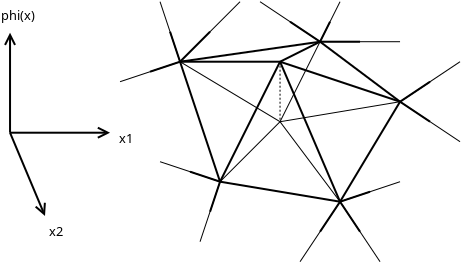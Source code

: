 <?xml version="1.0" encoding="UTF-8"?>
<dia:diagram xmlns:dia="http://www.lysator.liu.se/~alla/dia/">
  <dia:layer name="Bakgrund" visible="true" connectable="true" active="true">
    <dia:object type="Standard - Line" version="0" id="O0">
      <dia:attribute name="obj_pos">
        <dia:point val="0,0"/>
      </dia:attribute>
      <dia:attribute name="obj_bb">
        <dia:rectangle val="-0.331,-5.05;0.331,0.05"/>
      </dia:attribute>
      <dia:attribute name="conn_endpoints">
        <dia:point val="0,0"/>
        <dia:point val="0,-5"/>
      </dia:attribute>
      <dia:attribute name="numcp">
        <dia:int val="1"/>
      </dia:attribute>
      <dia:attribute name="end_arrow">
        <dia:enum val="1"/>
      </dia:attribute>
      <dia:attribute name="end_arrow_length">
        <dia:real val="0.5"/>
      </dia:attribute>
      <dia:attribute name="end_arrow_width">
        <dia:real val="0.5"/>
      </dia:attribute>
    </dia:object>
    <dia:object type="Standard - Line" version="0" id="O1">
      <dia:attribute name="obj_pos">
        <dia:point val="0,0"/>
      </dia:attribute>
      <dia:attribute name="obj_bb">
        <dia:rectangle val="-0.05,-0.331;5.05,0.331"/>
      </dia:attribute>
      <dia:attribute name="conn_endpoints">
        <dia:point val="0,0"/>
        <dia:point val="5,0"/>
      </dia:attribute>
      <dia:attribute name="numcp">
        <dia:int val="1"/>
      </dia:attribute>
      <dia:attribute name="end_arrow">
        <dia:enum val="1"/>
      </dia:attribute>
      <dia:attribute name="end_arrow_length">
        <dia:real val="0.5"/>
      </dia:attribute>
      <dia:attribute name="end_arrow_width">
        <dia:real val="0.5"/>
      </dia:attribute>
    </dia:object>
    <dia:object type="Standard - Line" version="0" id="O2">
      <dia:attribute name="obj_pos">
        <dia:point val="0,0"/>
      </dia:attribute>
      <dia:attribute name="obj_bb">
        <dia:rectangle val="-0.065,-0.065;1.814,4.23"/>
      </dia:attribute>
      <dia:attribute name="conn_endpoints">
        <dia:point val="0,0"/>
        <dia:point val="1.748,4.164"/>
      </dia:attribute>
      <dia:attribute name="numcp">
        <dia:int val="1"/>
      </dia:attribute>
      <dia:attribute name="end_arrow">
        <dia:enum val="1"/>
      </dia:attribute>
      <dia:attribute name="end_arrow_length">
        <dia:real val="0.5"/>
      </dia:attribute>
      <dia:attribute name="end_arrow_width">
        <dia:real val="0.5"/>
      </dia:attribute>
    </dia:object>
    <dia:object type="Standard - Line" version="0" id="O3">
      <dia:attribute name="obj_pos">
        <dia:point val="10.5,2.45"/>
      </dia:attribute>
      <dia:attribute name="obj_bb">
        <dia:rectangle val="9.468,2.418;10.532,5.482"/>
      </dia:attribute>
      <dia:attribute name="conn_endpoints">
        <dia:point val="10.5,2.45"/>
        <dia:point val="9.5,5.45"/>
      </dia:attribute>
      <dia:attribute name="numcp">
        <dia:int val="1"/>
      </dia:attribute>
      <dia:attribute name="line_width">
        <dia:real val="0.05"/>
      </dia:attribute>
    </dia:object>
    <dia:object type="Standard - Line" version="0" id="O4">
      <dia:attribute name="obj_pos">
        <dia:point val="10.5,2.45"/>
      </dia:attribute>
      <dia:attribute name="obj_bb">
        <dia:rectangle val="7.468,1.418;10.532,2.482"/>
      </dia:attribute>
      <dia:attribute name="conn_endpoints">
        <dia:point val="10.5,2.45"/>
        <dia:point val="7.5,1.45"/>
      </dia:attribute>
      <dia:attribute name="numcp">
        <dia:int val="1"/>
      </dia:attribute>
      <dia:attribute name="line_width">
        <dia:real val="0.05"/>
      </dia:attribute>
    </dia:object>
    <dia:object type="Standard - Line" version="0" id="O5">
      <dia:attribute name="obj_pos">
        <dia:point val="19.5,-1.55"/>
      </dia:attribute>
      <dia:attribute name="obj_bb">
        <dia:rectangle val="13.471,-1.579;19.529,-0.521"/>
      </dia:attribute>
      <dia:attribute name="conn_endpoints">
        <dia:point val="19.5,-1.55"/>
        <dia:point val="13.5,-0.55"/>
      </dia:attribute>
      <dia:attribute name="numcp">
        <dia:int val="1"/>
      </dia:attribute>
      <dia:attribute name="line_width">
        <dia:real val="0.05"/>
      </dia:attribute>
    </dia:object>
    <dia:object type="Standard - Line" version="0" id="O6">
      <dia:attribute name="obj_pos">
        <dia:point val="16.5,3.45"/>
      </dia:attribute>
      <dia:attribute name="obj_bb">
        <dia:rectangle val="13.465,-0.585;16.535,3.485"/>
      </dia:attribute>
      <dia:attribute name="conn_endpoints">
        <dia:point val="16.5,3.45"/>
        <dia:point val="13.5,-0.55"/>
      </dia:attribute>
      <dia:attribute name="numcp">
        <dia:int val="1"/>
      </dia:attribute>
      <dia:attribute name="line_width">
        <dia:real val="0.05"/>
      </dia:attribute>
    </dia:object>
    <dia:object type="Standard - Line" version="0" id="O7">
      <dia:attribute name="obj_pos">
        <dia:point val="10.5,2.45"/>
      </dia:attribute>
      <dia:attribute name="obj_bb">
        <dia:rectangle val="10.465,-0.585;13.535,2.485"/>
      </dia:attribute>
      <dia:attribute name="conn_endpoints">
        <dia:point val="10.5,2.45"/>
        <dia:point val="13.5,-0.55"/>
      </dia:attribute>
      <dia:attribute name="numcp">
        <dia:int val="1"/>
      </dia:attribute>
      <dia:attribute name="line_width">
        <dia:real val="0.05"/>
      </dia:attribute>
    </dia:object>
    <dia:object type="Standard - Line" version="0" id="O8">
      <dia:attribute name="obj_pos">
        <dia:point val="8.5,-3.55"/>
      </dia:attribute>
      <dia:attribute name="obj_bb">
        <dia:rectangle val="8.466,-3.584;13.534,-0.516"/>
      </dia:attribute>
      <dia:attribute name="conn_endpoints">
        <dia:point val="8.5,-3.55"/>
        <dia:point val="13.5,-0.55"/>
      </dia:attribute>
      <dia:attribute name="numcp">
        <dia:int val="1"/>
      </dia:attribute>
      <dia:attribute name="line_width">
        <dia:real val="0.05"/>
      </dia:attribute>
    </dia:object>
    <dia:object type="Standard - Line" version="0" id="O9">
      <dia:attribute name="obj_pos">
        <dia:point val="15.5,-4.55"/>
      </dia:attribute>
      <dia:attribute name="obj_bb">
        <dia:rectangle val="13.466,-4.584;15.534,-0.516"/>
      </dia:attribute>
      <dia:attribute name="conn_endpoints">
        <dia:point val="15.5,-4.55"/>
        <dia:point val="13.5,-0.55"/>
      </dia:attribute>
      <dia:attribute name="numcp">
        <dia:int val="1"/>
      </dia:attribute>
      <dia:attribute name="line_width">
        <dia:real val="0.05"/>
      </dia:attribute>
    </dia:object>
    <dia:object type="Standard - Line" version="0" id="O10">
      <dia:attribute name="obj_pos">
        <dia:point val="19.5,-1.55"/>
      </dia:attribute>
      <dia:attribute name="obj_bb">
        <dia:rectangle val="19.465,-3.585;22.535,-1.515"/>
      </dia:attribute>
      <dia:attribute name="conn_endpoints">
        <dia:point val="19.5,-1.55"/>
        <dia:point val="22.5,-3.55"/>
      </dia:attribute>
      <dia:attribute name="numcp">
        <dia:int val="1"/>
      </dia:attribute>
      <dia:attribute name="line_width">
        <dia:real val="0.05"/>
      </dia:attribute>
    </dia:object>
    <dia:object type="Standard - Line" version="0" id="O11">
      <dia:attribute name="obj_pos">
        <dia:point val="19.5,-1.55"/>
      </dia:attribute>
      <dia:attribute name="obj_bb">
        <dia:rectangle val="19.465,-1.585;22.535,0.485"/>
      </dia:attribute>
      <dia:attribute name="conn_endpoints">
        <dia:point val="19.5,-1.55"/>
        <dia:point val="22.5,0.45"/>
      </dia:attribute>
      <dia:attribute name="numcp">
        <dia:int val="1"/>
      </dia:attribute>
      <dia:attribute name="line_width">
        <dia:real val="0.05"/>
      </dia:attribute>
    </dia:object>
    <dia:object type="Standard - Line" version="0" id="O12">
      <dia:attribute name="obj_pos">
        <dia:point val="16.5,3.45"/>
      </dia:attribute>
      <dia:attribute name="obj_bb">
        <dia:rectangle val="16.468,2.418;19.532,3.482"/>
      </dia:attribute>
      <dia:attribute name="conn_endpoints">
        <dia:point val="16.5,3.45"/>
        <dia:point val="19.5,2.45"/>
      </dia:attribute>
      <dia:attribute name="numcp">
        <dia:int val="1"/>
      </dia:attribute>
      <dia:attribute name="line_width">
        <dia:real val="0.05"/>
      </dia:attribute>
    </dia:object>
    <dia:object type="Standard - Line" version="0" id="O13">
      <dia:attribute name="obj_pos">
        <dia:point val="16.5,3.45"/>
      </dia:attribute>
      <dia:attribute name="obj_bb">
        <dia:rectangle val="16.465,3.415;18.535,6.485"/>
      </dia:attribute>
      <dia:attribute name="conn_endpoints">
        <dia:point val="16.5,3.45"/>
        <dia:point val="18.5,6.45"/>
      </dia:attribute>
      <dia:attribute name="numcp">
        <dia:int val="1"/>
      </dia:attribute>
      <dia:attribute name="line_width">
        <dia:real val="0.05"/>
      </dia:attribute>
    </dia:object>
    <dia:object type="Standard - Line" version="0" id="O14">
      <dia:attribute name="obj_pos">
        <dia:point val="16.5,3.45"/>
      </dia:attribute>
      <dia:attribute name="obj_bb">
        <dia:rectangle val="14.465,3.415;16.535,6.485"/>
      </dia:attribute>
      <dia:attribute name="conn_endpoints">
        <dia:point val="16.5,3.45"/>
        <dia:point val="14.5,6.45"/>
      </dia:attribute>
      <dia:attribute name="numcp">
        <dia:int val="1"/>
      </dia:attribute>
      <dia:attribute name="line_width">
        <dia:real val="0.05"/>
      </dia:attribute>
    </dia:object>
    <dia:object type="Standard - Line" version="0" id="O15">
      <dia:attribute name="obj_pos">
        <dia:point val="8.5,-3.55"/>
      </dia:attribute>
      <dia:attribute name="obj_bb">
        <dia:rectangle val="5.468,-3.582;8.532,-2.518"/>
      </dia:attribute>
      <dia:attribute name="conn_endpoints">
        <dia:point val="8.5,-3.55"/>
        <dia:point val="5.5,-2.55"/>
      </dia:attribute>
      <dia:attribute name="numcp">
        <dia:int val="1"/>
      </dia:attribute>
      <dia:attribute name="line_width">
        <dia:real val="0.05"/>
      </dia:attribute>
    </dia:object>
    <dia:object type="Standard - Line" version="0" id="O16">
      <dia:attribute name="obj_pos">
        <dia:point val="8.5,-3.55"/>
      </dia:attribute>
      <dia:attribute name="obj_bb">
        <dia:rectangle val="7.468,-6.582;8.532,-3.518"/>
      </dia:attribute>
      <dia:attribute name="conn_endpoints">
        <dia:point val="8.5,-3.55"/>
        <dia:point val="7.5,-6.55"/>
      </dia:attribute>
      <dia:attribute name="numcp">
        <dia:int val="1"/>
      </dia:attribute>
      <dia:attribute name="line_width">
        <dia:real val="0.05"/>
      </dia:attribute>
    </dia:object>
    <dia:object type="Standard - Line" version="0" id="O17">
      <dia:attribute name="obj_pos">
        <dia:point val="8.5,-3.55"/>
      </dia:attribute>
      <dia:attribute name="obj_bb">
        <dia:rectangle val="8.465,-6.585;11.535,-3.515"/>
      </dia:attribute>
      <dia:attribute name="conn_endpoints">
        <dia:point val="8.5,-3.55"/>
        <dia:point val="11.5,-6.55"/>
      </dia:attribute>
      <dia:attribute name="numcp">
        <dia:int val="1"/>
      </dia:attribute>
      <dia:attribute name="line_width">
        <dia:real val="0.05"/>
      </dia:attribute>
    </dia:object>
    <dia:object type="Standard - Line" version="0" id="O18">
      <dia:attribute name="obj_pos">
        <dia:point val="15.5,-4.55"/>
      </dia:attribute>
      <dia:attribute name="obj_bb">
        <dia:rectangle val="12.465,-6.585;15.535,-4.515"/>
      </dia:attribute>
      <dia:attribute name="conn_endpoints">
        <dia:point val="15.5,-4.55"/>
        <dia:point val="12.5,-6.55"/>
      </dia:attribute>
      <dia:attribute name="numcp">
        <dia:int val="1"/>
      </dia:attribute>
      <dia:attribute name="line_width">
        <dia:real val="0.05"/>
      </dia:attribute>
    </dia:object>
    <dia:object type="Standard - Line" version="0" id="O19">
      <dia:attribute name="obj_pos">
        <dia:point val="15.5,-4.55"/>
      </dia:attribute>
      <dia:attribute name="obj_bb">
        <dia:rectangle val="15.475,-4.575;19.525,-4.525"/>
      </dia:attribute>
      <dia:attribute name="conn_endpoints">
        <dia:point val="15.5,-4.55"/>
        <dia:point val="19.5,-4.55"/>
      </dia:attribute>
      <dia:attribute name="numcp">
        <dia:int val="1"/>
      </dia:attribute>
      <dia:attribute name="line_width">
        <dia:real val="0.05"/>
      </dia:attribute>
    </dia:object>
    <dia:object type="Standard - Line" version="0" id="O20">
      <dia:attribute name="obj_pos">
        <dia:point val="15.5,-4.55"/>
      </dia:attribute>
      <dia:attribute name="obj_bb">
        <dia:rectangle val="15.466,-6.584;16.534,-4.516"/>
      </dia:attribute>
      <dia:attribute name="conn_endpoints">
        <dia:point val="15.5,-4.55"/>
        <dia:point val="16.5,-6.55"/>
      </dia:attribute>
      <dia:attribute name="numcp">
        <dia:int val="1"/>
      </dia:attribute>
      <dia:attribute name="line_width">
        <dia:real val="0.05"/>
      </dia:attribute>
    </dia:object>
    <dia:object type="Standard - Line" version="0" id="O21">
      <dia:attribute name="obj_pos">
        <dia:point val="10.5,2.45"/>
      </dia:attribute>
      <dia:attribute name="obj_bb">
        <dia:rectangle val="10.433,-3.617;13.567,2.517"/>
      </dia:attribute>
      <dia:attribute name="conn_endpoints">
        <dia:point val="10.5,2.45"/>
        <dia:point val="13.5,-3.55"/>
      </dia:attribute>
      <dia:attribute name="numcp">
        <dia:int val="1"/>
      </dia:attribute>
    </dia:object>
    <dia:object type="Standard - Line" version="0" id="O22">
      <dia:attribute name="obj_pos">
        <dia:point val="13.5,-3.55"/>
      </dia:attribute>
      <dia:attribute name="obj_bb">
        <dia:rectangle val="13.434,-3.616;16.566,3.516"/>
      </dia:attribute>
      <dia:attribute name="conn_endpoints">
        <dia:point val="13.5,-3.55"/>
        <dia:point val="16.5,3.45"/>
      </dia:attribute>
      <dia:attribute name="numcp">
        <dia:int val="1"/>
      </dia:attribute>
    </dia:object>
    <dia:object type="Standard - Line" version="0" id="O23">
      <dia:attribute name="obj_pos">
        <dia:point val="13.5,-3.55"/>
      </dia:attribute>
      <dia:attribute name="obj_bb">
        <dia:rectangle val="13.437,-3.613;19.563,-1.487"/>
      </dia:attribute>
      <dia:attribute name="conn_endpoints">
        <dia:point val="13.5,-3.55"/>
        <dia:point val="19.5,-1.55"/>
      </dia:attribute>
      <dia:attribute name="numcp">
        <dia:int val="1"/>
      </dia:attribute>
    </dia:object>
    <dia:object type="Standard - Line" version="0" id="O24">
      <dia:attribute name="obj_pos">
        <dia:point val="13.5,-3.55"/>
      </dia:attribute>
      <dia:attribute name="obj_bb">
        <dia:rectangle val="13.433,-4.617;15.567,-3.483"/>
      </dia:attribute>
      <dia:attribute name="conn_endpoints">
        <dia:point val="13.5,-3.55"/>
        <dia:point val="15.5,-4.55"/>
      </dia:attribute>
      <dia:attribute name="numcp">
        <dia:int val="1"/>
      </dia:attribute>
    </dia:object>
    <dia:object type="Standard - Line" version="0" id="O25">
      <dia:attribute name="obj_pos">
        <dia:point val="13.5,-3.55"/>
      </dia:attribute>
      <dia:attribute name="obj_bb">
        <dia:rectangle val="8.45,-3.6;13.55,-3.5"/>
      </dia:attribute>
      <dia:attribute name="conn_endpoints">
        <dia:point val="13.5,-3.55"/>
        <dia:point val="8.5,-3.55"/>
      </dia:attribute>
      <dia:attribute name="numcp">
        <dia:int val="1"/>
      </dia:attribute>
    </dia:object>
    <dia:object type="Standard - Line" version="0" id="O26">
      <dia:attribute name="obj_pos">
        <dia:point val="8.5,-3.55"/>
      </dia:attribute>
      <dia:attribute name="obj_bb">
        <dia:rectangle val="8.429,-5.121;10.071,-3.479"/>
      </dia:attribute>
      <dia:attribute name="conn_endpoints">
        <dia:point val="8.5,-3.55"/>
        <dia:point val="10.0,-5.05"/>
      </dia:attribute>
      <dia:attribute name="numcp">
        <dia:int val="1"/>
      </dia:attribute>
      <dia:connections>
        <dia:connection handle="1" to="O17" connection="0"/>
      </dia:connections>
    </dia:object>
    <dia:object type="Standard - Line" version="0" id="O27">
      <dia:attribute name="obj_pos">
        <dia:point val="8.5,-3.55"/>
      </dia:attribute>
      <dia:attribute name="obj_bb">
        <dia:rectangle val="7.937,-5.113;8.563,-3.487"/>
      </dia:attribute>
      <dia:attribute name="conn_endpoints">
        <dia:point val="8.5,-3.55"/>
        <dia:point val="8.0,-5.05"/>
      </dia:attribute>
      <dia:attribute name="numcp">
        <dia:int val="1"/>
      </dia:attribute>
      <dia:connections>
        <dia:connection handle="1" to="O16" connection="0"/>
      </dia:connections>
    </dia:object>
    <dia:object type="Standard - Line" version="0" id="O28">
      <dia:attribute name="obj_pos">
        <dia:point val="8.5,-3.55"/>
      </dia:attribute>
      <dia:attribute name="obj_bb">
        <dia:rectangle val="6.937,-3.613;8.563,-2.987"/>
      </dia:attribute>
      <dia:attribute name="conn_endpoints">
        <dia:point val="8.5,-3.55"/>
        <dia:point val="7.0,-3.05"/>
      </dia:attribute>
      <dia:attribute name="numcp">
        <dia:int val="1"/>
      </dia:attribute>
      <dia:connections>
        <dia:connection handle="1" to="O15" connection="0"/>
      </dia:connections>
    </dia:object>
    <dia:object type="Standard - Line" version="0" id="O29">
      <dia:attribute name="obj_pos">
        <dia:point val="10.5,2.45"/>
      </dia:attribute>
      <dia:attribute name="obj_bb">
        <dia:rectangle val="8.937,1.887;10.563,2.513"/>
      </dia:attribute>
      <dia:attribute name="conn_endpoints">
        <dia:point val="10.5,2.45"/>
        <dia:point val="9.0,1.95"/>
      </dia:attribute>
      <dia:attribute name="numcp">
        <dia:int val="1"/>
      </dia:attribute>
      <dia:connections>
        <dia:connection handle="1" to="O4" connection="0"/>
      </dia:connections>
    </dia:object>
    <dia:object type="Standard - Line" version="0" id="O30">
      <dia:attribute name="obj_pos">
        <dia:point val="10.5,2.45"/>
      </dia:attribute>
      <dia:attribute name="obj_bb">
        <dia:rectangle val="9.937,2.387;10.563,4.013"/>
      </dia:attribute>
      <dia:attribute name="conn_endpoints">
        <dia:point val="10.5,2.45"/>
        <dia:point val="10.0,3.95"/>
      </dia:attribute>
      <dia:attribute name="numcp">
        <dia:int val="1"/>
      </dia:attribute>
      <dia:connections>
        <dia:connection handle="1" to="O3" connection="0"/>
      </dia:connections>
    </dia:object>
    <dia:object type="Standard - Line" version="0" id="O31">
      <dia:attribute name="obj_pos">
        <dia:point val="16.5,3.45"/>
      </dia:attribute>
      <dia:attribute name="obj_bb">
        <dia:rectangle val="15.431,3.381;16.569,5.019"/>
      </dia:attribute>
      <dia:attribute name="conn_endpoints">
        <dia:point val="16.5,3.45"/>
        <dia:point val="15.5,4.95"/>
      </dia:attribute>
      <dia:attribute name="numcp">
        <dia:int val="1"/>
      </dia:attribute>
      <dia:connections>
        <dia:connection handle="1" to="O14" connection="0"/>
      </dia:connections>
    </dia:object>
    <dia:object type="Standard - Line" version="0" id="O32">
      <dia:attribute name="obj_pos">
        <dia:point val="16.5,3.45"/>
      </dia:attribute>
      <dia:attribute name="obj_bb">
        <dia:rectangle val="16.431,3.381;17.569,5.019"/>
      </dia:attribute>
      <dia:attribute name="conn_endpoints">
        <dia:point val="16.5,3.45"/>
        <dia:point val="17.5,4.95"/>
      </dia:attribute>
      <dia:attribute name="numcp">
        <dia:int val="1"/>
      </dia:attribute>
      <dia:connections>
        <dia:connection handle="1" to="O13" connection="0"/>
      </dia:connections>
    </dia:object>
    <dia:object type="Standard - Line" version="0" id="O33">
      <dia:attribute name="obj_pos">
        <dia:point val="16.5,3.45"/>
      </dia:attribute>
      <dia:attribute name="obj_bb">
        <dia:rectangle val="16.437,2.887;18.063,3.513"/>
      </dia:attribute>
      <dia:attribute name="conn_endpoints">
        <dia:point val="16.5,3.45"/>
        <dia:point val="18,2.95"/>
      </dia:attribute>
      <dia:attribute name="numcp">
        <dia:int val="1"/>
      </dia:attribute>
      <dia:connections>
        <dia:connection handle="1" to="O12" connection="0"/>
      </dia:connections>
    </dia:object>
    <dia:object type="Standard - Line" version="0" id="O34">
      <dia:attribute name="obj_pos">
        <dia:point val="19.5,-1.55"/>
      </dia:attribute>
      <dia:attribute name="obj_bb">
        <dia:rectangle val="19.431,-1.619;21.069,-0.481"/>
      </dia:attribute>
      <dia:attribute name="conn_endpoints">
        <dia:point val="19.5,-1.55"/>
        <dia:point val="21,-0.55"/>
      </dia:attribute>
      <dia:attribute name="numcp">
        <dia:int val="1"/>
      </dia:attribute>
      <dia:connections>
        <dia:connection handle="1" to="O11" connection="0"/>
      </dia:connections>
    </dia:object>
    <dia:object type="Standard - Line" version="0" id="O35">
      <dia:attribute name="obj_pos">
        <dia:point val="19.5,-1.55"/>
      </dia:attribute>
      <dia:attribute name="obj_bb">
        <dia:rectangle val="19.431,-2.619;21.069,-1.481"/>
      </dia:attribute>
      <dia:attribute name="conn_endpoints">
        <dia:point val="19.5,-1.55"/>
        <dia:point val="21,-2.55"/>
      </dia:attribute>
      <dia:attribute name="numcp">
        <dia:int val="1"/>
      </dia:attribute>
      <dia:connections>
        <dia:connection handle="1" to="O10" connection="0"/>
      </dia:connections>
    </dia:object>
    <dia:object type="Standard - Line" version="0" id="O36">
      <dia:attribute name="obj_pos">
        <dia:point val="15.5,-4.55"/>
      </dia:attribute>
      <dia:attribute name="obj_bb">
        <dia:rectangle val="15.45,-4.6;17.55,-4.5"/>
      </dia:attribute>
      <dia:attribute name="conn_endpoints">
        <dia:point val="15.5,-4.55"/>
        <dia:point val="17.5,-4.55"/>
      </dia:attribute>
      <dia:attribute name="numcp">
        <dia:int val="1"/>
      </dia:attribute>
      <dia:connections>
        <dia:connection handle="1" to="O19" connection="0"/>
      </dia:connections>
    </dia:object>
    <dia:object type="Standard - Line" version="0" id="O37">
      <dia:attribute name="obj_pos">
        <dia:point val="15.5,-4.55"/>
      </dia:attribute>
      <dia:attribute name="obj_bb">
        <dia:rectangle val="15.433,-5.617;16.067,-4.483"/>
      </dia:attribute>
      <dia:attribute name="conn_endpoints">
        <dia:point val="15.5,-4.55"/>
        <dia:point val="16,-5.55"/>
      </dia:attribute>
      <dia:attribute name="numcp">
        <dia:int val="1"/>
      </dia:attribute>
      <dia:connections>
        <dia:connection handle="1" to="O20" connection="0"/>
      </dia:connections>
    </dia:object>
    <dia:object type="Standard - Line" version="0" id="O38">
      <dia:attribute name="obj_pos">
        <dia:point val="15.5,-4.55"/>
      </dia:attribute>
      <dia:attribute name="obj_bb">
        <dia:rectangle val="13.931,-5.619;15.569,-4.481"/>
      </dia:attribute>
      <dia:attribute name="conn_endpoints">
        <dia:point val="15.5,-4.55"/>
        <dia:point val="14,-5.55"/>
      </dia:attribute>
      <dia:attribute name="numcp">
        <dia:int val="1"/>
      </dia:attribute>
      <dia:connections>
        <dia:connection handle="1" to="O18" connection="0"/>
      </dia:connections>
    </dia:object>
    <dia:object type="Standard - Line" version="0" id="O39">
      <dia:attribute name="obj_pos">
        <dia:point val="8.5,-3.55"/>
      </dia:attribute>
      <dia:attribute name="obj_bb">
        <dia:rectangle val="8.437,-3.613;10.563,2.513"/>
      </dia:attribute>
      <dia:attribute name="conn_endpoints">
        <dia:point val="8.5,-3.55"/>
        <dia:point val="10.5,2.45"/>
      </dia:attribute>
      <dia:attribute name="numcp">
        <dia:int val="1"/>
      </dia:attribute>
    </dia:object>
    <dia:object type="Standard - Line" version="0" id="O40">
      <dia:attribute name="obj_pos">
        <dia:point val="10.5,2.45"/>
      </dia:attribute>
      <dia:attribute name="obj_bb">
        <dia:rectangle val="10.442,2.392;16.558,3.508"/>
      </dia:attribute>
      <dia:attribute name="conn_endpoints">
        <dia:point val="10.5,2.45"/>
        <dia:point val="16.5,3.45"/>
      </dia:attribute>
      <dia:attribute name="numcp">
        <dia:int val="1"/>
      </dia:attribute>
    </dia:object>
    <dia:object type="Standard - Line" version="0" id="O41">
      <dia:attribute name="obj_pos">
        <dia:point val="16.5,3.45"/>
      </dia:attribute>
      <dia:attribute name="obj_bb">
        <dia:rectangle val="16.431,-1.619;19.569,3.519"/>
      </dia:attribute>
      <dia:attribute name="conn_endpoints">
        <dia:point val="16.5,3.45"/>
        <dia:point val="19.5,-1.55"/>
      </dia:attribute>
      <dia:attribute name="numcp">
        <dia:int val="1"/>
      </dia:attribute>
    </dia:object>
    <dia:object type="Standard - Line" version="0" id="O42">
      <dia:attribute name="obj_pos">
        <dia:point val="19.5,-1.55"/>
      </dia:attribute>
      <dia:attribute name="obj_bb">
        <dia:rectangle val="15.43,-4.62;19.57,-1.48"/>
      </dia:attribute>
      <dia:attribute name="conn_endpoints">
        <dia:point val="19.5,-1.55"/>
        <dia:point val="15.5,-4.55"/>
      </dia:attribute>
      <dia:attribute name="numcp">
        <dia:int val="1"/>
      </dia:attribute>
    </dia:object>
    <dia:object type="Standard - Line" version="0" id="O43">
      <dia:attribute name="obj_pos">
        <dia:point val="15.5,-4.55"/>
      </dia:attribute>
      <dia:attribute name="obj_bb">
        <dia:rectangle val="8.443,-4.607;15.557,-3.493"/>
      </dia:attribute>
      <dia:attribute name="conn_endpoints">
        <dia:point val="15.5,-4.55"/>
        <dia:point val="8.5,-3.55"/>
      </dia:attribute>
      <dia:attribute name="numcp">
        <dia:int val="1"/>
      </dia:attribute>
    </dia:object>
    <dia:object type="Standard - Line" version="0" id="O44">
      <dia:attribute name="obj_pos">
        <dia:point val="13.5,-3.55"/>
      </dia:attribute>
      <dia:attribute name="obj_bb">
        <dia:rectangle val="13.475,-3.575;13.525,-0.525"/>
      </dia:attribute>
      <dia:attribute name="conn_endpoints">
        <dia:point val="13.5,-3.55"/>
        <dia:point val="13.5,-0.55"/>
      </dia:attribute>
      <dia:attribute name="numcp">
        <dia:int val="1"/>
      </dia:attribute>
      <dia:attribute name="line_width">
        <dia:real val="0.05"/>
      </dia:attribute>
      <dia:attribute name="line_style">
        <dia:enum val="4"/>
      </dia:attribute>
    </dia:object>
    <dia:object type="Standard - Text" version="1" id="O45">
      <dia:attribute name="obj_pos">
        <dia:point val="5.448,0.514"/>
      </dia:attribute>
      <dia:attribute name="obj_bb">
        <dia:rectangle val="5.448,-0.08;6.233,0.665"/>
      </dia:attribute>
      <dia:attribute name="text">
        <dia:composite type="text">
          <dia:attribute name="string">
            <dia:string>#x1#</dia:string>
          </dia:attribute>
          <dia:attribute name="font">
            <dia:font family="sans" style="0" name="Helvetica"/>
          </dia:attribute>
          <dia:attribute name="height">
            <dia:real val="0.8"/>
          </dia:attribute>
          <dia:attribute name="pos">
            <dia:point val="5.448,0.514"/>
          </dia:attribute>
          <dia:attribute name="color">
            <dia:color val="#000000ff"/>
          </dia:attribute>
          <dia:attribute name="alignment">
            <dia:enum val="0"/>
          </dia:attribute>
        </dia:composite>
      </dia:attribute>
      <dia:attribute name="valign">
        <dia:enum val="3"/>
      </dia:attribute>
    </dia:object>
    <dia:object type="Standard - Text" version="1" id="O46">
      <dia:attribute name="obj_pos">
        <dia:point val="1.948,5.164"/>
      </dia:attribute>
      <dia:attribute name="obj_bb">
        <dia:rectangle val="1.948,4.57;2.733,5.315"/>
      </dia:attribute>
      <dia:attribute name="text">
        <dia:composite type="text">
          <dia:attribute name="string">
            <dia:string>#x2#</dia:string>
          </dia:attribute>
          <dia:attribute name="font">
            <dia:font family="sans" style="0" name="Helvetica"/>
          </dia:attribute>
          <dia:attribute name="height">
            <dia:real val="0.8"/>
          </dia:attribute>
          <dia:attribute name="pos">
            <dia:point val="1.948,5.164"/>
          </dia:attribute>
          <dia:attribute name="color">
            <dia:color val="#000000ff"/>
          </dia:attribute>
          <dia:attribute name="alignment">
            <dia:enum val="0"/>
          </dia:attribute>
        </dia:composite>
      </dia:attribute>
      <dia:attribute name="valign">
        <dia:enum val="3"/>
      </dia:attribute>
    </dia:object>
    <dia:object type="Standard - Text" version="1" id="O47">
      <dia:attribute name="obj_pos">
        <dia:point val="-0.452,-5.636"/>
      </dia:attribute>
      <dia:attribute name="obj_bb">
        <dia:rectangle val="-0.452,-6.23;1.413,-5.485"/>
      </dia:attribute>
      <dia:attribute name="text">
        <dia:composite type="text">
          <dia:attribute name="string">
            <dia:string>#phi(x)#</dia:string>
          </dia:attribute>
          <dia:attribute name="font">
            <dia:font family="sans" style="0" name="Helvetica"/>
          </dia:attribute>
          <dia:attribute name="height">
            <dia:real val="0.8"/>
          </dia:attribute>
          <dia:attribute name="pos">
            <dia:point val="-0.452,-5.636"/>
          </dia:attribute>
          <dia:attribute name="color">
            <dia:color val="#000000ff"/>
          </dia:attribute>
          <dia:attribute name="alignment">
            <dia:enum val="0"/>
          </dia:attribute>
        </dia:composite>
      </dia:attribute>
      <dia:attribute name="valign">
        <dia:enum val="3"/>
      </dia:attribute>
    </dia:object>
  </dia:layer>
</dia:diagram>
